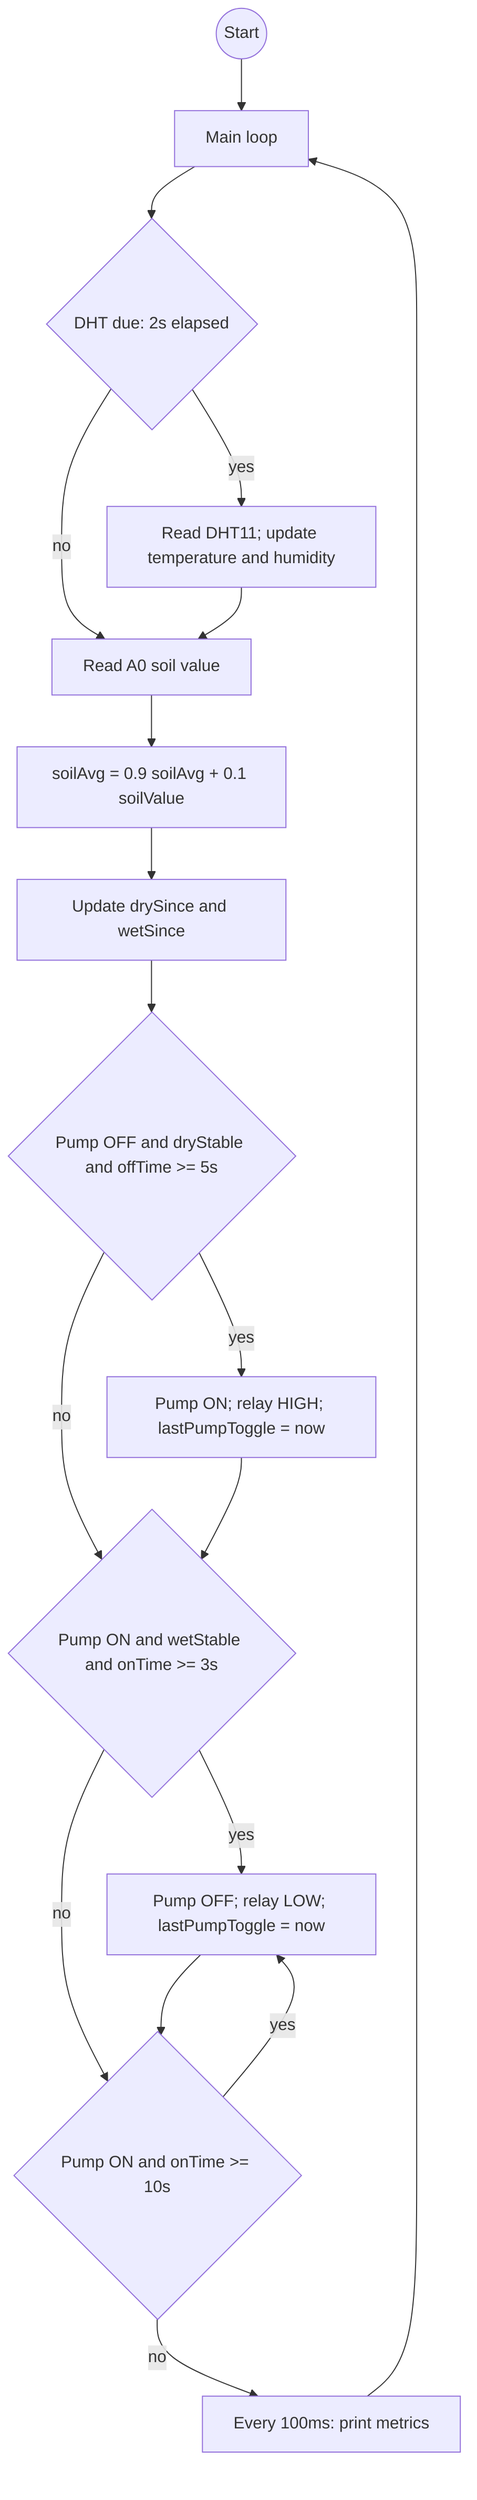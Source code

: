flowchart TD
  S((Start)) --> L[Main loop]
  L --> C_DHT{DHT due: 2s elapsed}
  C_DHT -->|yes| N_DHT[Read DHT11; update temperature and humidity]
  C_DHT -->|no| N_Soil[Read A0 soil value]
  N_DHT --> N_Soil
  N_Soil --> N_Smooth[soilAvg = 0.9 soilAvg + 0.1 soilValue]
  N_Smooth --> N_Stab[Update drySince and wetSince]
  N_Stab --> C_ON{Pump OFF and dryStable and offTime >= 5s}
  C_ON -->|yes| A_ON[Pump ON; relay HIGH; lastPumpToggle = now]
  C_ON -->|no| C_OFF{Pump ON and wetStable and onTime >= 3s}
  A_ON --> C_OFF
  C_OFF -->|yes| A_OFF[Pump OFF; relay LOW; lastPumpToggle = now]
  C_OFF -->|no| C_SAFE{Pump ON and onTime >= 10s}
  A_OFF --> C_SAFE
  C_SAFE -->|yes| A_OFF
  C_SAFE -->|no| N_Out[Every 100ms: print metrics]
  N_Out --> L